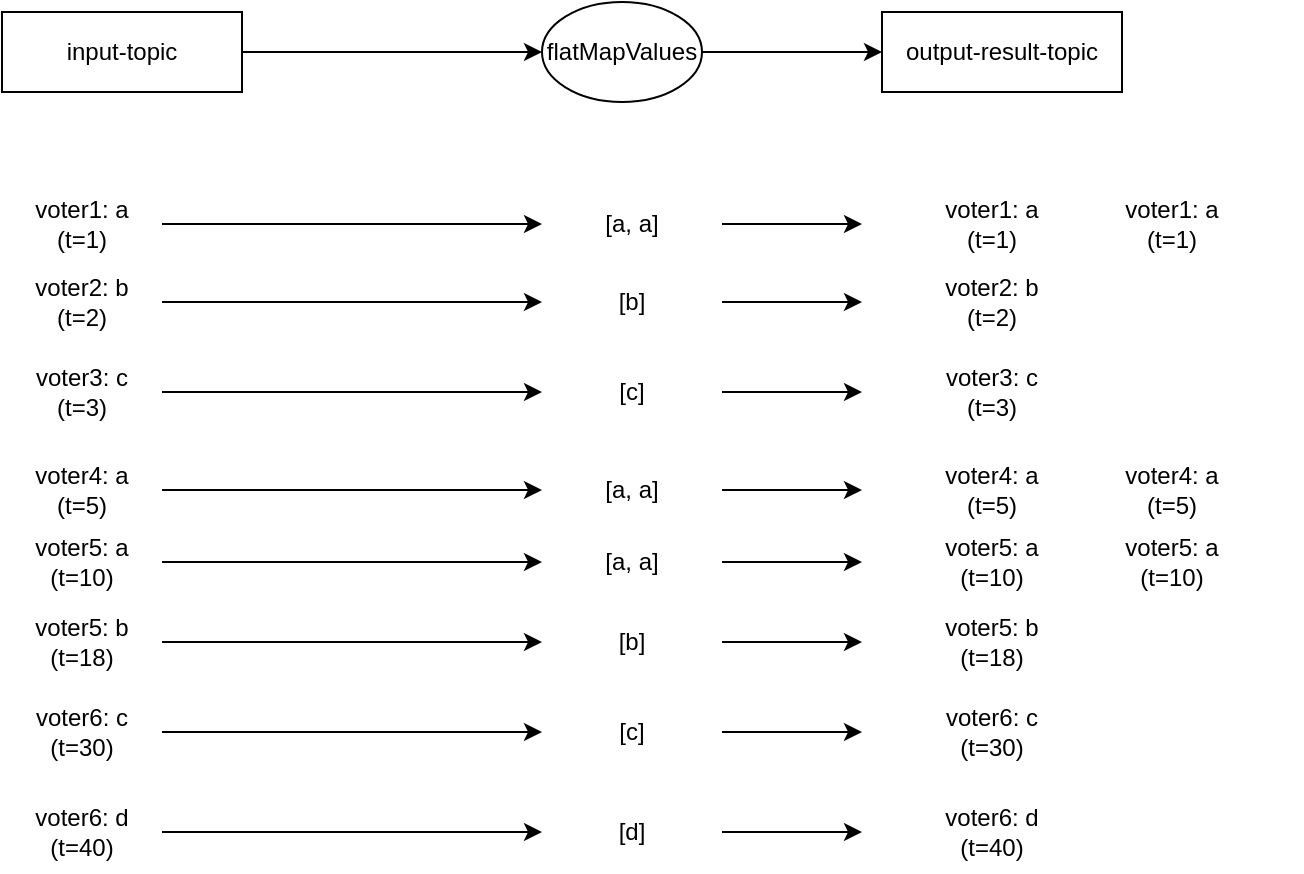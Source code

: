 <mxfile version="24.7.16">
  <diagram name="페이지-1" id="8g5Zn0wMJFjncriXSSx3">
    <mxGraphModel dx="524" dy="995" grid="1" gridSize="10" guides="1" tooltips="1" connect="1" arrows="1" fold="1" page="1" pageScale="1" pageWidth="1169" pageHeight="827" math="0" shadow="0">
      <root>
        <mxCell id="0" />
        <mxCell id="1" parent="0" />
        <mxCell id="pKS4B4EWEE2jMQGI_RAB-51" style="edgeStyle=orthogonalEdgeStyle;rounded=0;orthogonalLoop=1;jettySize=auto;html=1;entryX=0;entryY=0.5;entryDx=0;entryDy=0;strokeColor=#000000;fontColor=#000000;" parent="1" source="pKS4B4EWEE2jMQGI_RAB-52" target="pKS4B4EWEE2jMQGI_RAB-54" edge="1">
          <mxGeometry relative="1" as="geometry" />
        </mxCell>
        <mxCell id="pKS4B4EWEE2jMQGI_RAB-52" value="&lt;div&gt;&lt;font&gt;input-topic&lt;/font&gt;&lt;/div&gt;" style="rounded=0;whiteSpace=wrap;html=1;strokeColor=#000000;fontColor=#000000;" parent="1" vertex="1">
          <mxGeometry x="80" y="160" width="120" height="40" as="geometry" />
        </mxCell>
        <mxCell id="UVN9ZvTIUVG2hzxVgpi9-4" style="edgeStyle=orthogonalEdgeStyle;rounded=0;orthogonalLoop=1;jettySize=auto;html=1;entryX=0;entryY=0.5;entryDx=0;entryDy=0;" parent="1" source="pKS4B4EWEE2jMQGI_RAB-54" target="cnL0BJFdg0d7fFRK8mFJ-2" edge="1">
          <mxGeometry relative="1" as="geometry" />
        </mxCell>
        <mxCell id="pKS4B4EWEE2jMQGI_RAB-54" value="flatMapValues" style="ellipse;whiteSpace=wrap;html=1;strokeColor=#000000;fontColor=#000000;" parent="1" vertex="1">
          <mxGeometry x="350" y="155" width="80" height="50" as="geometry" />
        </mxCell>
        <mxCell id="cnL0BJFdg0d7fFRK8mFJ-2" value="output-result-topic" style="rounded=0;whiteSpace=wrap;html=1;strokeColor=#000000;fontColor=#000000;" parent="1" vertex="1">
          <mxGeometry x="520" y="160" width="120" height="40" as="geometry" />
        </mxCell>
        <mxCell id="Bi6lJuceC_sSA9WiSDit-1" style="edgeStyle=orthogonalEdgeStyle;rounded=0;orthogonalLoop=1;jettySize=auto;html=1;entryX=0;entryY=0.5;entryDx=0;entryDy=0;" parent="1" source="Bi6lJuceC_sSA9WiSDit-2" target="Bi6lJuceC_sSA9WiSDit-4" edge="1">
          <mxGeometry relative="1" as="geometry" />
        </mxCell>
        <mxCell id="Bi6lJuceC_sSA9WiSDit-2" value="voter1: a&lt;div&gt;(t=1)&lt;/div&gt;" style="text;html=1;align=center;verticalAlign=middle;whiteSpace=wrap;rounded=0;fontColor=#000000;" parent="1" vertex="1">
          <mxGeometry x="80" y="251" width="80" height="30" as="geometry" />
        </mxCell>
        <mxCell id="Bi6lJuceC_sSA9WiSDit-3" style="edgeStyle=orthogonalEdgeStyle;rounded=0;orthogonalLoop=1;jettySize=auto;html=1;" parent="1" source="Bi6lJuceC_sSA9WiSDit-4" target="Bi6lJuceC_sSA9WiSDit-5" edge="1">
          <mxGeometry relative="1" as="geometry" />
        </mxCell>
        <mxCell id="Bi6lJuceC_sSA9WiSDit-4" value="[a, a]" style="text;html=1;align=center;verticalAlign=middle;whiteSpace=wrap;rounded=0;fontColor=#000000;" parent="1" vertex="1">
          <mxGeometry x="350" y="251" width="90" height="30" as="geometry" />
        </mxCell>
        <mxCell id="Bi6lJuceC_sSA9WiSDit-5" value="&lt;div&gt;&lt;span style=&quot;background-color: initial;&quot;&gt;voter1: a&lt;/span&gt;&lt;/div&gt;&lt;div&gt;&lt;span style=&quot;background-color: initial;&quot;&gt;(t=1)&lt;/span&gt;&lt;br&gt;&lt;/div&gt;" style="text;html=1;align=center;verticalAlign=middle;whiteSpace=wrap;rounded=0;fontColor=#000000;" parent="1" vertex="1">
          <mxGeometry x="510" y="251" width="130" height="30" as="geometry" />
        </mxCell>
        <mxCell id="Bi6lJuceC_sSA9WiSDit-6" style="edgeStyle=orthogonalEdgeStyle;rounded=0;orthogonalLoop=1;jettySize=auto;html=1;entryX=0;entryY=0.5;entryDx=0;entryDy=0;" parent="1" source="Bi6lJuceC_sSA9WiSDit-7" target="Bi6lJuceC_sSA9WiSDit-9" edge="1">
          <mxGeometry relative="1" as="geometry" />
        </mxCell>
        <mxCell id="Bi6lJuceC_sSA9WiSDit-7" value="voter2: b&lt;div&gt;(t=2)&lt;/div&gt;" style="text;html=1;align=center;verticalAlign=middle;whiteSpace=wrap;rounded=0;fontColor=#000000;" parent="1" vertex="1">
          <mxGeometry x="80" y="290" width="80" height="30" as="geometry" />
        </mxCell>
        <mxCell id="Bi6lJuceC_sSA9WiSDit-8" style="edgeStyle=orthogonalEdgeStyle;rounded=0;orthogonalLoop=1;jettySize=auto;html=1;entryX=0;entryY=0.5;entryDx=0;entryDy=0;" parent="1" source="Bi6lJuceC_sSA9WiSDit-9" target="Bi6lJuceC_sSA9WiSDit-10" edge="1">
          <mxGeometry relative="1" as="geometry" />
        </mxCell>
        <mxCell id="Bi6lJuceC_sSA9WiSDit-9" value="[b]" style="text;html=1;align=center;verticalAlign=middle;whiteSpace=wrap;rounded=0;fontColor=#000000;" parent="1" vertex="1">
          <mxGeometry x="350" y="290" width="90" height="30" as="geometry" />
        </mxCell>
        <mxCell id="Bi6lJuceC_sSA9WiSDit-10" value="&lt;div&gt;&lt;span style=&quot;background-color: initial;&quot;&gt;voter2: b&lt;/span&gt;&lt;/div&gt;&lt;div&gt;&lt;span style=&quot;background-color: initial;&quot;&gt;(t=2)&lt;/span&gt;&lt;br&gt;&lt;/div&gt;" style="text;html=1;align=center;verticalAlign=middle;whiteSpace=wrap;rounded=0;fontColor=#000000;" parent="1" vertex="1">
          <mxGeometry x="510" y="290" width="130" height="30" as="geometry" />
        </mxCell>
        <mxCell id="Bi6lJuceC_sSA9WiSDit-11" style="edgeStyle=orthogonalEdgeStyle;rounded=0;orthogonalLoop=1;jettySize=auto;html=1;entryX=0;entryY=0.5;entryDx=0;entryDy=0;" parent="1" source="Bi6lJuceC_sSA9WiSDit-12" target="Bi6lJuceC_sSA9WiSDit-14" edge="1">
          <mxGeometry relative="1" as="geometry" />
        </mxCell>
        <mxCell id="Bi6lJuceC_sSA9WiSDit-12" value="voter3: c&lt;div&gt;(t=3)&lt;/div&gt;" style="text;html=1;align=center;verticalAlign=middle;whiteSpace=wrap;rounded=0;fontColor=#000000;" parent="1" vertex="1">
          <mxGeometry x="80" y="335" width="80" height="30" as="geometry" />
        </mxCell>
        <mxCell id="Bi6lJuceC_sSA9WiSDit-13" style="edgeStyle=orthogonalEdgeStyle;rounded=0;orthogonalLoop=1;jettySize=auto;html=1;" parent="1" source="Bi6lJuceC_sSA9WiSDit-14" target="Bi6lJuceC_sSA9WiSDit-15" edge="1">
          <mxGeometry relative="1" as="geometry" />
        </mxCell>
        <mxCell id="Bi6lJuceC_sSA9WiSDit-14" value="[c]" style="text;html=1;align=center;verticalAlign=middle;whiteSpace=wrap;rounded=0;fontColor=#000000;" parent="1" vertex="1">
          <mxGeometry x="350" y="335" width="90" height="30" as="geometry" />
        </mxCell>
        <mxCell id="Bi6lJuceC_sSA9WiSDit-15" value="&lt;div&gt;&lt;span style=&quot;background-color: initial;&quot;&gt;voter3: c&lt;/span&gt;&lt;/div&gt;&lt;div&gt;&lt;span style=&quot;background-color: initial;&quot;&gt;(t=3)&lt;/span&gt;&lt;br&gt;&lt;/div&gt;" style="text;html=1;align=center;verticalAlign=middle;whiteSpace=wrap;rounded=0;fontColor=#000000;" parent="1" vertex="1">
          <mxGeometry x="510" y="330" width="130" height="40" as="geometry" />
        </mxCell>
        <mxCell id="Bi6lJuceC_sSA9WiSDit-16" style="edgeStyle=orthogonalEdgeStyle;rounded=0;orthogonalLoop=1;jettySize=auto;html=1;entryX=0;entryY=0.5;entryDx=0;entryDy=0;" parent="1" source="Bi6lJuceC_sSA9WiSDit-17" target="Bi6lJuceC_sSA9WiSDit-19" edge="1">
          <mxGeometry relative="1" as="geometry" />
        </mxCell>
        <mxCell id="Bi6lJuceC_sSA9WiSDit-17" value="voter4: a&lt;div&gt;(t=5)&lt;/div&gt;" style="text;html=1;align=center;verticalAlign=middle;whiteSpace=wrap;rounded=0;fontColor=#000000;" parent="1" vertex="1">
          <mxGeometry x="80" y="384" width="80" height="30" as="geometry" />
        </mxCell>
        <mxCell id="Bi6lJuceC_sSA9WiSDit-18" style="edgeStyle=orthogonalEdgeStyle;rounded=0;orthogonalLoop=1;jettySize=auto;html=1;" parent="1" source="Bi6lJuceC_sSA9WiSDit-19" target="Bi6lJuceC_sSA9WiSDit-20" edge="1">
          <mxGeometry relative="1" as="geometry" />
        </mxCell>
        <mxCell id="Bi6lJuceC_sSA9WiSDit-19" value="[a, a]" style="text;html=1;align=center;verticalAlign=middle;whiteSpace=wrap;rounded=0;fontColor=#000000;" parent="1" vertex="1">
          <mxGeometry x="350" y="384" width="90" height="30" as="geometry" />
        </mxCell>
        <mxCell id="Bi6lJuceC_sSA9WiSDit-20" value="&lt;div&gt;&lt;span style=&quot;background-color: initial;&quot;&gt;voter4: a&lt;/span&gt;&lt;/div&gt;&lt;div&gt;&lt;span style=&quot;background-color: initial;&quot;&gt;(t=5&lt;/span&gt;&lt;span style=&quot;background-color: initial; text-wrap: nowrap; color: rgba(0, 0, 0, 0); font-family: monospace; font-size: 0px; text-align: start;&quot;&gt;%3CmxGraphModel%3E%3Croot%3E%3CmxCell%20id%3D%220%22%2F%3E%3CmxCell%20id%3D%221%22%20parent%3D%220%22%2F%3E%3CmxCell%20id%3D%222%22%20style%3D%22edgeStyle%3DorthogonalEdgeStyle%3Brounded%3D0%3BorthogonalLoop%3D1%3BjettySize%3Dauto%3Bhtml%3D1%3BentryX%3D0%3BentryY%3D0.5%3BentryDx%3D0%3BentryDy%3D0%3B%22%20edge%3D%221%22%20source%3D%223%22%20target%3D%225%22%20parent%3D%221%22%3E%3CmxGeometry%20relative%3D%221%22%20as%3D%22geometry%22%2F%3E%3C%2FmxCell%3E%3CmxCell%20id%3D%223%22%20value%3D%22voter3%3A%20c%26lt%3Bdiv%26gt%3B(t%3D3)%26lt%3B%2Fdiv%26gt%3B%22%20style%3D%22text%3Bhtml%3D1%3Balign%3Dcenter%3BverticalAlign%3Dmiddle%3BwhiteSpace%3Dwrap%3Brounded%3D0%3BfontColor%3D%23000000%3B%22%20vertex%3D%221%22%20parent%3D%221%22%3E%3CmxGeometry%20x%3D%2280%22%20y%3D%22330%22%20width%3D%2280%22%20height%3D%2230%22%20as%3D%22geometry%22%2F%3E%3C%2FmxCell%3E%3CmxCell%20id%3D%224%22%20style%3D%22edgeStyle%3DorthogonalEdgeStyle%3Brounded%3D0%3BorthogonalLoop%3D1%3BjettySize%3Dauto%3Bhtml%3D1%3B%22%20edge%3D%221%22%20source%3D%225%22%20target%3D%226%22%20parent%3D%221%22%3E%3CmxGeometry%20relative%3D%221%22%20as%3D%22geometry%22%2F%3E%3C%2FmxCell%3E%3CmxCell%20id%3D%225%22%20value%3D%22branch-other%22%20style%3D%22text%3Bhtml%3D1%3Balign%3Dcenter%3BverticalAlign%3Dmiddle%3BwhiteSpace%3Dwrap%3Brounded%3D0%3BfontColor%3D%23000000%3B%22%20vertex%3D%221%22%20parent%3D%221%22%3E%3CmxGeometry%20x%3D%22350%22%20y%3D%22330%22%20width%3D%2280%22%20height%3D%2230%22%20as%3D%22geometry%22%2F%3E%3C%2FmxCell%3E%3CmxCell%20id%3D%226%22%20value%3D%22%26lt%3Bdiv%26gt%3Boutput-other-topic%26lt%3Bbr%26gt%3B%26lt%3B%2Fdiv%26gt%3Bvoter3%3A%20c%26lt%3Bspan%20style%3D%26quot%3Bbackground-color%3A%20initial%3B%26quot%3B%26gt%3B(t%3D3)%26lt%3B%2Fspan%26gt%3B%22%20style%3D%22text%3Bhtml%3D1%3Balign%3Dcenter%3BverticalAlign%3Dmiddle%3BwhiteSpace%3Dwrap%3Brounded%3D0%3BfontColor%3D%23000000%3B%22%20vertex%3D%221%22%20parent%3D%221%22%3E%3CmxGeometry%20x%3D%22510%22%20y%3D%22330%22%20width%3D%22130%22%20height%3D%2230%22%20as%3D%22geometry%22%2F%3E%3C%2FmxCell%3E%3C%2Froot%3E%3C%2FmxGraphModel%3E&lt;/span&gt;&lt;span style=&quot;background-color: initial;&quot;&gt;)&lt;/span&gt;&lt;br&gt;&lt;/div&gt;" style="text;html=1;align=center;verticalAlign=middle;whiteSpace=wrap;rounded=0;fontColor=#000000;" parent="1" vertex="1">
          <mxGeometry x="510" y="384" width="130" height="30" as="geometry" />
        </mxCell>
        <mxCell id="Bi6lJuceC_sSA9WiSDit-21" style="edgeStyle=orthogonalEdgeStyle;rounded=0;orthogonalLoop=1;jettySize=auto;html=1;entryX=0;entryY=0.5;entryDx=0;entryDy=0;" parent="1" source="Bi6lJuceC_sSA9WiSDit-22" target="Bi6lJuceC_sSA9WiSDit-24" edge="1">
          <mxGeometry relative="1" as="geometry" />
        </mxCell>
        <mxCell id="Bi6lJuceC_sSA9WiSDit-22" value="voter5: a&lt;div&gt;(t=10)&lt;/div&gt;" style="text;html=1;align=center;verticalAlign=middle;whiteSpace=wrap;rounded=0;fontColor=#000000;" parent="1" vertex="1">
          <mxGeometry x="80" y="420" width="80" height="30" as="geometry" />
        </mxCell>
        <mxCell id="Bi6lJuceC_sSA9WiSDit-23" style="edgeStyle=orthogonalEdgeStyle;rounded=0;orthogonalLoop=1;jettySize=auto;html=1;" parent="1" source="Bi6lJuceC_sSA9WiSDit-24" target="Bi6lJuceC_sSA9WiSDit-25" edge="1">
          <mxGeometry relative="1" as="geometry" />
        </mxCell>
        <mxCell id="Bi6lJuceC_sSA9WiSDit-24" value="[a, a]" style="text;html=1;align=center;verticalAlign=middle;whiteSpace=wrap;rounded=0;fontColor=#000000;" parent="1" vertex="1">
          <mxGeometry x="350" y="420" width="90" height="30" as="geometry" />
        </mxCell>
        <mxCell id="Bi6lJuceC_sSA9WiSDit-25" value="&lt;div&gt;&lt;span style=&quot;background-color: initial;&quot;&gt;voter5: a&lt;/span&gt;&lt;/div&gt;&lt;div&gt;&lt;span style=&quot;background-color: initial;&quot;&gt;(t=10)&lt;/span&gt;&lt;br&gt;&lt;/div&gt;" style="text;html=1;align=center;verticalAlign=middle;whiteSpace=wrap;rounded=0;fontColor=#000000;" parent="1" vertex="1">
          <mxGeometry x="510" y="420" width="130" height="30" as="geometry" />
        </mxCell>
        <mxCell id="Bi6lJuceC_sSA9WiSDit-26" style="edgeStyle=orthogonalEdgeStyle;rounded=0;orthogonalLoop=1;jettySize=auto;html=1;entryX=0;entryY=0.5;entryDx=0;entryDy=0;" parent="1" source="Bi6lJuceC_sSA9WiSDit-27" target="Bi6lJuceC_sSA9WiSDit-29" edge="1">
          <mxGeometry relative="1" as="geometry" />
        </mxCell>
        <mxCell id="Bi6lJuceC_sSA9WiSDit-27" value="voter5: b&lt;div&gt;(t=18)&lt;/div&gt;" style="text;html=1;align=center;verticalAlign=middle;whiteSpace=wrap;rounded=0;fontColor=#000000;" parent="1" vertex="1">
          <mxGeometry x="80" y="460" width="80" height="30" as="geometry" />
        </mxCell>
        <mxCell id="Bi6lJuceC_sSA9WiSDit-28" style="edgeStyle=orthogonalEdgeStyle;rounded=0;orthogonalLoop=1;jettySize=auto;html=1;" parent="1" source="Bi6lJuceC_sSA9WiSDit-29" target="Bi6lJuceC_sSA9WiSDit-30" edge="1">
          <mxGeometry relative="1" as="geometry" />
        </mxCell>
        <mxCell id="Bi6lJuceC_sSA9WiSDit-29" value="[b]" style="text;html=1;align=center;verticalAlign=middle;whiteSpace=wrap;rounded=0;fontColor=#000000;" parent="1" vertex="1">
          <mxGeometry x="350" y="460" width="90" height="30" as="geometry" />
        </mxCell>
        <mxCell id="Bi6lJuceC_sSA9WiSDit-30" value="&lt;div&gt;&lt;span style=&quot;background-color: initial;&quot;&gt;voter5: b&lt;/span&gt;&lt;/div&gt;&lt;div&gt;&lt;span style=&quot;background-color: initial;&quot;&gt;(t=18)&lt;/span&gt;&lt;br&gt;&lt;/div&gt;" style="text;html=1;align=center;verticalAlign=middle;whiteSpace=wrap;rounded=0;fontColor=#000000;" parent="1" vertex="1">
          <mxGeometry x="510" y="460" width="130" height="30" as="geometry" />
        </mxCell>
        <mxCell id="Bi6lJuceC_sSA9WiSDit-31" style="edgeStyle=orthogonalEdgeStyle;rounded=0;orthogonalLoop=1;jettySize=auto;html=1;entryX=0;entryY=0.5;entryDx=0;entryDy=0;" parent="1" source="Bi6lJuceC_sSA9WiSDit-32" target="Bi6lJuceC_sSA9WiSDit-34" edge="1">
          <mxGeometry relative="1" as="geometry" />
        </mxCell>
        <mxCell id="Bi6lJuceC_sSA9WiSDit-32" value="voter6: c&lt;div&gt;(t=30)&lt;/div&gt;" style="text;html=1;align=center;verticalAlign=middle;whiteSpace=wrap;rounded=0;fontColor=#000000;" parent="1" vertex="1">
          <mxGeometry x="80" y="505" width="80" height="30" as="geometry" />
        </mxCell>
        <mxCell id="Bi6lJuceC_sSA9WiSDit-33" style="edgeStyle=orthogonalEdgeStyle;rounded=0;orthogonalLoop=1;jettySize=auto;html=1;" parent="1" source="Bi6lJuceC_sSA9WiSDit-34" target="Bi6lJuceC_sSA9WiSDit-35" edge="1">
          <mxGeometry relative="1" as="geometry" />
        </mxCell>
        <mxCell id="Bi6lJuceC_sSA9WiSDit-34" value="[c]" style="text;html=1;align=center;verticalAlign=middle;whiteSpace=wrap;rounded=0;fontColor=#000000;" parent="1" vertex="1">
          <mxGeometry x="350" y="505" width="90" height="30" as="geometry" />
        </mxCell>
        <mxCell id="Bi6lJuceC_sSA9WiSDit-35" value="&lt;div&gt;&lt;span style=&quot;background-color: initial;&quot;&gt;voter6: c&lt;/span&gt;&lt;/div&gt;&lt;div&gt;&lt;span style=&quot;background-color: initial;&quot;&gt;(t=30)&lt;/span&gt;&lt;br&gt;&lt;/div&gt;" style="text;html=1;align=center;verticalAlign=middle;whiteSpace=wrap;rounded=0;fontColor=#000000;" parent="1" vertex="1">
          <mxGeometry x="510" y="500" width="130" height="40" as="geometry" />
        </mxCell>
        <mxCell id="Bi6lJuceC_sSA9WiSDit-36" style="edgeStyle=orthogonalEdgeStyle;rounded=0;orthogonalLoop=1;jettySize=auto;html=1;entryX=0;entryY=0.5;entryDx=0;entryDy=0;" parent="1" source="Bi6lJuceC_sSA9WiSDit-37" target="Bi6lJuceC_sSA9WiSDit-39" edge="1">
          <mxGeometry relative="1" as="geometry" />
        </mxCell>
        <mxCell id="Bi6lJuceC_sSA9WiSDit-37" value="voter6: d&lt;div&gt;(t=40)&lt;/div&gt;" style="text;html=1;align=center;verticalAlign=middle;whiteSpace=wrap;rounded=0;fontColor=#000000;" parent="1" vertex="1">
          <mxGeometry x="80" y="555" width="80" height="30" as="geometry" />
        </mxCell>
        <mxCell id="Bi6lJuceC_sSA9WiSDit-38" style="edgeStyle=orthogonalEdgeStyle;rounded=0;orthogonalLoop=1;jettySize=auto;html=1;" parent="1" source="Bi6lJuceC_sSA9WiSDit-39" target="Bi6lJuceC_sSA9WiSDit-40" edge="1">
          <mxGeometry relative="1" as="geometry" />
        </mxCell>
        <mxCell id="Bi6lJuceC_sSA9WiSDit-39" value="[d]" style="text;html=1;align=center;verticalAlign=middle;whiteSpace=wrap;rounded=0;fontColor=#000000;" parent="1" vertex="1">
          <mxGeometry x="350" y="555" width="90" height="30" as="geometry" />
        </mxCell>
        <mxCell id="Bi6lJuceC_sSA9WiSDit-40" value="&lt;div&gt;&lt;span style=&quot;background-color: initial;&quot;&gt;voter6: d&lt;/span&gt;&lt;/div&gt;&lt;div&gt;&lt;span style=&quot;background-color: initial;&quot;&gt;(t=40)&lt;/span&gt;&lt;/div&gt;" style="text;html=1;align=center;verticalAlign=middle;whiteSpace=wrap;rounded=0;fontColor=#000000;" parent="1" vertex="1">
          <mxGeometry x="510" y="550" width="130" height="40" as="geometry" />
        </mxCell>
        <mxCell id="x6SiEyVpuBTmTqAKefRn-1" value="&lt;div&gt;&lt;span style=&quot;background-color: initial;&quot;&gt;voter1: a&lt;/span&gt;&lt;/div&gt;&lt;div&gt;&lt;span style=&quot;background-color: initial;&quot;&gt;(t=1)&lt;/span&gt;&lt;br&gt;&lt;/div&gt;" style="text;html=1;align=center;verticalAlign=middle;whiteSpace=wrap;rounded=0;fontColor=#000000;" parent="1" vertex="1">
          <mxGeometry x="600" y="251" width="130" height="30" as="geometry" />
        </mxCell>
        <mxCell id="x6SiEyVpuBTmTqAKefRn-2" value="&lt;div&gt;&lt;span style=&quot;background-color: initial;&quot;&gt;voter4: a&lt;/span&gt;&lt;/div&gt;&lt;div&gt;&lt;span style=&quot;background-color: initial;&quot;&gt;(t=5&lt;/span&gt;&lt;span style=&quot;background-color: initial; text-wrap: nowrap; color: rgba(0, 0, 0, 0); font-family: monospace; font-size: 0px; text-align: start;&quot;&gt;%3CmxGraphModel%3E%3Croot%3E%3CmxCell%20id%3D%220%22%2F%3E%3CmxCell%20id%3D%221%22%20parent%3D%220%22%2F%3E%3CmxCell%20id%3D%222%22%20style%3D%22edgeStyle%3DorthogonalEdgeStyle%3Brounded%3D0%3BorthogonalLoop%3D1%3BjettySize%3Dauto%3Bhtml%3D1%3BentryX%3D0%3BentryY%3D0.5%3BentryDx%3D0%3BentryDy%3D0%3B%22%20edge%3D%221%22%20source%3D%223%22%20target%3D%225%22%20parent%3D%221%22%3E%3CmxGeometry%20relative%3D%221%22%20as%3D%22geometry%22%2F%3E%3C%2FmxCell%3E%3CmxCell%20id%3D%223%22%20value%3D%22voter3%3A%20c%26lt%3Bdiv%26gt%3B(t%3D3)%26lt%3B%2Fdiv%26gt%3B%22%20style%3D%22text%3Bhtml%3D1%3Balign%3Dcenter%3BverticalAlign%3Dmiddle%3BwhiteSpace%3Dwrap%3Brounded%3D0%3BfontColor%3D%23000000%3B%22%20vertex%3D%221%22%20parent%3D%221%22%3E%3CmxGeometry%20x%3D%2280%22%20y%3D%22330%22%20width%3D%2280%22%20height%3D%2230%22%20as%3D%22geometry%22%2F%3E%3C%2FmxCell%3E%3CmxCell%20id%3D%224%22%20style%3D%22edgeStyle%3DorthogonalEdgeStyle%3Brounded%3D0%3BorthogonalLoop%3D1%3BjettySize%3Dauto%3Bhtml%3D1%3B%22%20edge%3D%221%22%20source%3D%225%22%20target%3D%226%22%20parent%3D%221%22%3E%3CmxGeometry%20relative%3D%221%22%20as%3D%22geometry%22%2F%3E%3C%2FmxCell%3E%3CmxCell%20id%3D%225%22%20value%3D%22branch-other%22%20style%3D%22text%3Bhtml%3D1%3Balign%3Dcenter%3BverticalAlign%3Dmiddle%3BwhiteSpace%3Dwrap%3Brounded%3D0%3BfontColor%3D%23000000%3B%22%20vertex%3D%221%22%20parent%3D%221%22%3E%3CmxGeometry%20x%3D%22350%22%20y%3D%22330%22%20width%3D%2280%22%20height%3D%2230%22%20as%3D%22geometry%22%2F%3E%3C%2FmxCell%3E%3CmxCell%20id%3D%226%22%20value%3D%22%26lt%3Bdiv%26gt%3Boutput-other-topic%26lt%3Bbr%26gt%3B%26lt%3B%2Fdiv%26gt%3Bvoter3%3A%20c%26lt%3Bspan%20style%3D%26quot%3Bbackground-color%3A%20initial%3B%26quot%3B%26gt%3B(t%3D3)%26lt%3B%2Fspan%26gt%3B%22%20style%3D%22text%3Bhtml%3D1%3Balign%3Dcenter%3BverticalAlign%3Dmiddle%3BwhiteSpace%3Dwrap%3Brounded%3D0%3BfontColor%3D%23000000%3B%22%20vertex%3D%221%22%20parent%3D%221%22%3E%3CmxGeometry%20x%3D%22510%22%20y%3D%22330%22%20width%3D%22130%22%20height%3D%2230%22%20as%3D%22geometry%22%2F%3E%3C%2FmxCell%3E%3C%2Froot%3E%3C%2FmxGraphModel%3E&lt;/span&gt;&lt;span style=&quot;background-color: initial;&quot;&gt;)&lt;/span&gt;&lt;br&gt;&lt;/div&gt;" style="text;html=1;align=center;verticalAlign=middle;whiteSpace=wrap;rounded=0;fontColor=#000000;" parent="1" vertex="1">
          <mxGeometry x="600" y="384" width="130" height="30" as="geometry" />
        </mxCell>
        <mxCell id="x6SiEyVpuBTmTqAKefRn-3" value="&lt;div&gt;&lt;span style=&quot;background-color: initial;&quot;&gt;voter5: a&lt;/span&gt;&lt;/div&gt;&lt;div&gt;&lt;span style=&quot;background-color: initial;&quot;&gt;(t=10)&lt;/span&gt;&lt;br&gt;&lt;/div&gt;" style="text;html=1;align=center;verticalAlign=middle;whiteSpace=wrap;rounded=0;fontColor=#000000;" parent="1" vertex="1">
          <mxGeometry x="600" y="420" width="130" height="30" as="geometry" />
        </mxCell>
      </root>
    </mxGraphModel>
  </diagram>
</mxfile>
